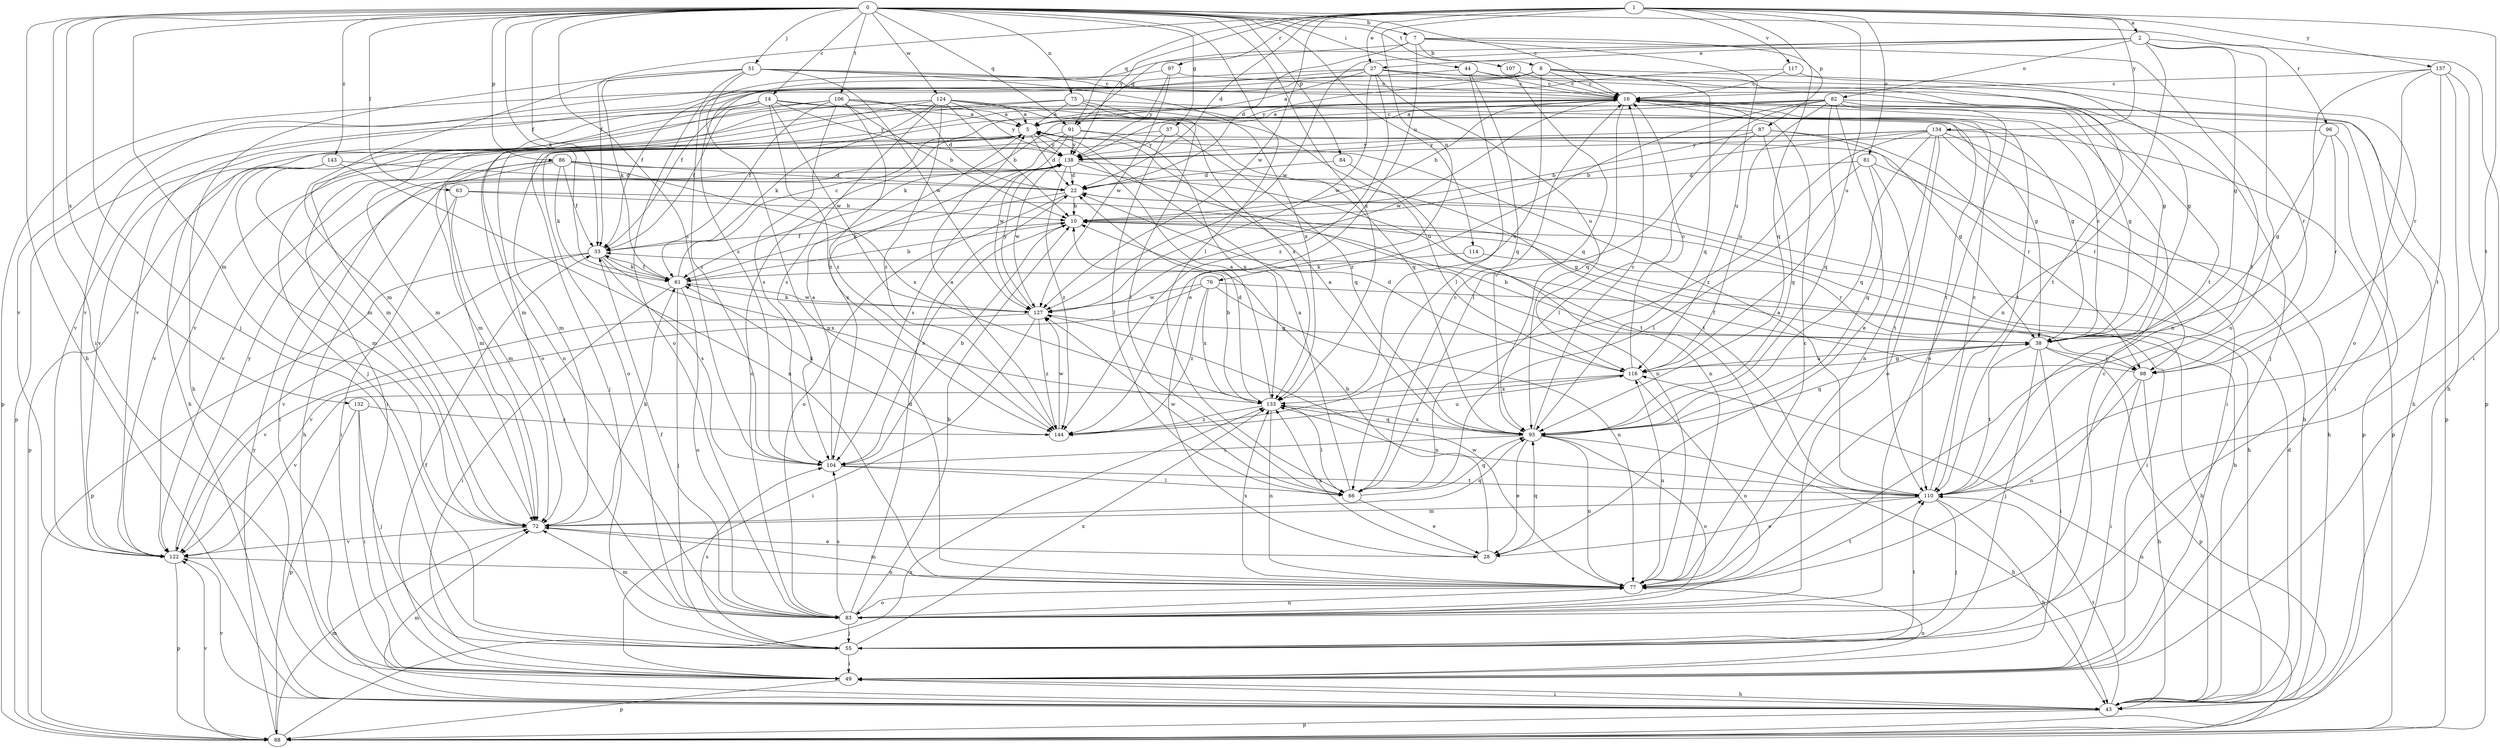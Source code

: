 strict digraph  {
0;
1;
2;
5;
7;
8;
10;
14;
16;
22;
27;
28;
33;
37;
38;
43;
44;
49;
51;
55;
61;
63;
66;
72;
75;
76;
77;
81;
82;
83;
84;
86;
87;
88;
91;
93;
96;
97;
98;
104;
106;
107;
110;
114;
116;
117;
122;
124;
127;
132;
133;
134;
137;
138;
143;
144;
0 -> 7  [label=b];
0 -> 14  [label=c];
0 -> 16  [label=c];
0 -> 33  [label=f];
0 -> 37  [label=g];
0 -> 43  [label=h];
0 -> 44  [label=i];
0 -> 49  [label=i];
0 -> 51  [label=j];
0 -> 55  [label=j];
0 -> 61  [label=k];
0 -> 63  [label=l];
0 -> 66  [label=l];
0 -> 72  [label=m];
0 -> 75  [label=n];
0 -> 84  [label=p];
0 -> 86  [label=p];
0 -> 91  [label=q];
0 -> 96  [label=r];
0 -> 104  [label=s];
0 -> 106  [label=t];
0 -> 107  [label=t];
0 -> 114  [label=u];
0 -> 124  [label=w];
0 -> 132  [label=x];
0 -> 133  [label=x];
0 -> 143  [label=z];
1 -> 2  [label=a];
1 -> 22  [label=d];
1 -> 27  [label=e];
1 -> 33  [label=f];
1 -> 76  [label=n];
1 -> 81  [label=o];
1 -> 87  [label=p];
1 -> 91  [label=q];
1 -> 97  [label=r];
1 -> 110  [label=t];
1 -> 116  [label=u];
1 -> 117  [label=v];
1 -> 127  [label=w];
1 -> 134  [label=y];
1 -> 137  [label=y];
1 -> 138  [label=y];
2 -> 27  [label=e];
2 -> 38  [label=g];
2 -> 49  [label=i];
2 -> 77  [label=n];
2 -> 82  [label=o];
2 -> 83  [label=o];
2 -> 104  [label=s];
2 -> 127  [label=w];
5 -> 16  [label=c];
5 -> 22  [label=d];
5 -> 49  [label=i];
5 -> 55  [label=j];
5 -> 83  [label=o];
5 -> 122  [label=v];
5 -> 138  [label=y];
7 -> 8  [label=b];
7 -> 22  [label=d];
7 -> 28  [label=e];
7 -> 91  [label=q];
7 -> 93  [label=q];
7 -> 110  [label=t];
7 -> 116  [label=u];
8 -> 16  [label=c];
8 -> 33  [label=f];
8 -> 38  [label=g];
8 -> 93  [label=q];
8 -> 110  [label=t];
8 -> 122  [label=v];
8 -> 133  [label=x];
8 -> 138  [label=y];
10 -> 33  [label=f];
10 -> 98  [label=r];
10 -> 104  [label=s];
14 -> 5  [label=a];
14 -> 33  [label=f];
14 -> 38  [label=g];
14 -> 72  [label=m];
14 -> 122  [label=v];
14 -> 127  [label=w];
14 -> 138  [label=y];
14 -> 144  [label=z];
16 -> 5  [label=a];
16 -> 10  [label=b];
16 -> 49  [label=i];
16 -> 72  [label=m];
16 -> 88  [label=p];
16 -> 93  [label=q];
16 -> 110  [label=t];
16 -> 127  [label=w];
22 -> 10  [label=b];
22 -> 43  [label=h];
22 -> 61  [label=k];
22 -> 83  [label=o];
27 -> 5  [label=a];
27 -> 16  [label=c];
27 -> 33  [label=f];
27 -> 55  [label=j];
27 -> 110  [label=t];
27 -> 116  [label=u];
27 -> 122  [label=v];
27 -> 127  [label=w];
27 -> 144  [label=z];
28 -> 10  [label=b];
28 -> 93  [label=q];
28 -> 133  [label=x];
33 -> 61  [label=k];
33 -> 88  [label=p];
33 -> 104  [label=s];
33 -> 122  [label=v];
33 -> 133  [label=x];
37 -> 66  [label=l];
37 -> 83  [label=o];
37 -> 93  [label=q];
37 -> 138  [label=y];
38 -> 10  [label=b];
38 -> 16  [label=c];
38 -> 49  [label=i];
38 -> 55  [label=j];
38 -> 88  [label=p];
38 -> 93  [label=q];
38 -> 98  [label=r];
38 -> 110  [label=t];
38 -> 116  [label=u];
43 -> 10  [label=b];
43 -> 22  [label=d];
43 -> 49  [label=i];
43 -> 72  [label=m];
43 -> 88  [label=p];
43 -> 110  [label=t];
43 -> 122  [label=v];
44 -> 16  [label=c];
44 -> 66  [label=l];
44 -> 88  [label=p];
44 -> 93  [label=q];
44 -> 98  [label=r];
49 -> 33  [label=f];
49 -> 43  [label=h];
49 -> 77  [label=n];
49 -> 88  [label=p];
51 -> 16  [label=c];
51 -> 38  [label=g];
51 -> 43  [label=h];
51 -> 61  [label=k];
51 -> 72  [label=m];
51 -> 77  [label=n];
51 -> 83  [label=o];
51 -> 127  [label=w];
51 -> 133  [label=x];
55 -> 16  [label=c];
55 -> 49  [label=i];
55 -> 104  [label=s];
55 -> 110  [label=t];
55 -> 133  [label=x];
61 -> 10  [label=b];
61 -> 16  [label=c];
61 -> 33  [label=f];
61 -> 49  [label=i];
61 -> 55  [label=j];
61 -> 83  [label=o];
61 -> 127  [label=w];
63 -> 10  [label=b];
63 -> 38  [label=g];
63 -> 49  [label=i];
63 -> 72  [label=m];
66 -> 5  [label=a];
66 -> 16  [label=c];
66 -> 28  [label=e];
66 -> 93  [label=q];
66 -> 127  [label=w];
72 -> 28  [label=e];
72 -> 61  [label=k];
72 -> 93  [label=q];
72 -> 122  [label=v];
75 -> 5  [label=a];
75 -> 55  [label=j];
75 -> 66  [label=l];
75 -> 83  [label=o];
75 -> 110  [label=t];
75 -> 116  [label=u];
76 -> 43  [label=h];
76 -> 77  [label=n];
76 -> 122  [label=v];
76 -> 127  [label=w];
76 -> 133  [label=x];
76 -> 144  [label=z];
77 -> 16  [label=c];
77 -> 72  [label=m];
77 -> 83  [label=o];
77 -> 110  [label=t];
77 -> 116  [label=u];
77 -> 127  [label=w];
77 -> 133  [label=x];
81 -> 22  [label=d];
81 -> 43  [label=h];
81 -> 66  [label=l];
81 -> 93  [label=q];
81 -> 110  [label=t];
82 -> 5  [label=a];
82 -> 28  [label=e];
82 -> 38  [label=g];
82 -> 43  [label=h];
82 -> 61  [label=k];
82 -> 66  [label=l];
82 -> 83  [label=o];
82 -> 93  [label=q];
82 -> 116  [label=u];
82 -> 122  [label=v];
82 -> 144  [label=z];
83 -> 10  [label=b];
83 -> 22  [label=d];
83 -> 33  [label=f];
83 -> 55  [label=j];
83 -> 72  [label=m];
83 -> 77  [label=n];
83 -> 104  [label=s];
84 -> 22  [label=d];
84 -> 77  [label=n];
86 -> 22  [label=d];
86 -> 33  [label=f];
86 -> 49  [label=i];
86 -> 61  [label=k];
86 -> 72  [label=m];
86 -> 110  [label=t];
86 -> 122  [label=v];
86 -> 133  [label=x];
87 -> 10  [label=b];
87 -> 38  [label=g];
87 -> 66  [label=l];
87 -> 93  [label=q];
87 -> 98  [label=r];
87 -> 138  [label=y];
88 -> 72  [label=m];
88 -> 116  [label=u];
88 -> 122  [label=v];
88 -> 133  [label=x];
88 -> 138  [label=y];
91 -> 72  [label=m];
91 -> 98  [label=r];
91 -> 104  [label=s];
91 -> 127  [label=w];
91 -> 133  [label=x];
91 -> 138  [label=y];
93 -> 5  [label=a];
93 -> 16  [label=c];
93 -> 28  [label=e];
93 -> 43  [label=h];
93 -> 77  [label=n];
93 -> 83  [label=o];
93 -> 104  [label=s];
93 -> 133  [label=x];
96 -> 38  [label=g];
96 -> 88  [label=p];
96 -> 98  [label=r];
96 -> 138  [label=y];
97 -> 16  [label=c];
97 -> 104  [label=s];
97 -> 127  [label=w];
97 -> 138  [label=y];
98 -> 33  [label=f];
98 -> 43  [label=h];
98 -> 49  [label=i];
98 -> 77  [label=n];
104 -> 5  [label=a];
104 -> 10  [label=b];
104 -> 66  [label=l];
104 -> 110  [label=t];
106 -> 5  [label=a];
106 -> 10  [label=b];
106 -> 22  [label=d];
106 -> 33  [label=f];
106 -> 38  [label=g];
106 -> 72  [label=m];
106 -> 88  [label=p];
106 -> 104  [label=s];
106 -> 144  [label=z];
107 -> 16  [label=c];
107 -> 93  [label=q];
110 -> 5  [label=a];
110 -> 16  [label=c];
110 -> 28  [label=e];
110 -> 43  [label=h];
110 -> 55  [label=j];
110 -> 72  [label=m];
110 -> 133  [label=x];
114 -> 49  [label=i];
114 -> 61  [label=k];
116 -> 16  [label=c];
116 -> 22  [label=d];
116 -> 38  [label=g];
116 -> 83  [label=o];
116 -> 122  [label=v];
116 -> 133  [label=x];
117 -> 16  [label=c];
117 -> 98  [label=r];
117 -> 122  [label=v];
122 -> 77  [label=n];
122 -> 88  [label=p];
122 -> 138  [label=y];
124 -> 5  [label=a];
124 -> 10  [label=b];
124 -> 43  [label=h];
124 -> 61  [label=k];
124 -> 72  [label=m];
124 -> 83  [label=o];
124 -> 93  [label=q];
124 -> 104  [label=s];
124 -> 133  [label=x];
124 -> 138  [label=y];
124 -> 144  [label=z];
127 -> 38  [label=g];
127 -> 49  [label=i];
127 -> 61  [label=k];
127 -> 122  [label=v];
127 -> 138  [label=y];
127 -> 144  [label=z];
132 -> 49  [label=i];
132 -> 55  [label=j];
132 -> 88  [label=p];
132 -> 144  [label=z];
133 -> 5  [label=a];
133 -> 10  [label=b];
133 -> 22  [label=d];
133 -> 66  [label=l];
133 -> 77  [label=n];
133 -> 93  [label=q];
133 -> 144  [label=z];
134 -> 10  [label=b];
134 -> 43  [label=h];
134 -> 49  [label=i];
134 -> 72  [label=m];
134 -> 77  [label=n];
134 -> 83  [label=o];
134 -> 88  [label=p];
134 -> 93  [label=q];
134 -> 138  [label=y];
134 -> 144  [label=z];
137 -> 16  [label=c];
137 -> 43  [label=h];
137 -> 77  [label=n];
137 -> 83  [label=o];
137 -> 88  [label=p];
137 -> 110  [label=t];
138 -> 22  [label=d];
138 -> 43  [label=h];
138 -> 77  [label=n];
138 -> 104  [label=s];
138 -> 110  [label=t];
138 -> 127  [label=w];
138 -> 144  [label=z];
143 -> 22  [label=d];
143 -> 72  [label=m];
143 -> 77  [label=n];
143 -> 88  [label=p];
143 -> 122  [label=v];
144 -> 5  [label=a];
144 -> 61  [label=k];
144 -> 116  [label=u];
144 -> 127  [label=w];
}
